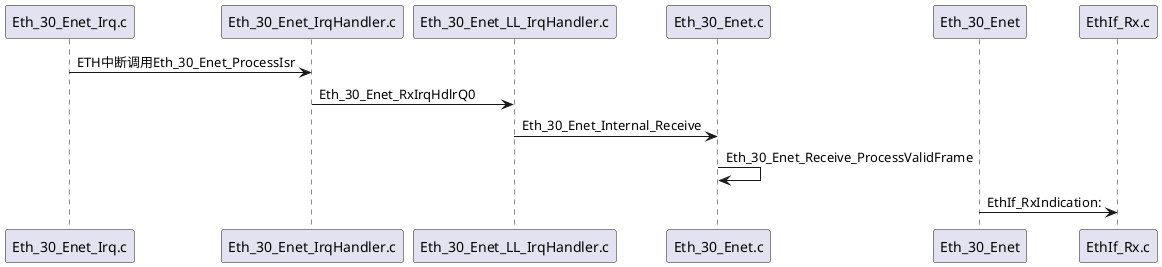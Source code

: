 @startuml

Eth_30_Enet_Irq.c -> Eth_30_Enet_IrqHandler.c: ETH中断调用Eth_30_Enet_ProcessIsr 
Eth_30_Enet_IrqHandler.c -> Eth_30_Enet_LL_IrqHandler.c: Eth_30_Enet_RxIrqHdlrQ0
Eth_30_Enet_LL_IrqHandler.c -> Eth_30_Enet.c: Eth_30_Enet_Internal_Receive
Eth_30_Enet.c -> Eth_30_Enet.c: Eth_30_Enet_Receive_ProcessValidFrame
Eth_30_Enet -> EthIf_Rx.c: EthIf_RxIndication:
@enduml

